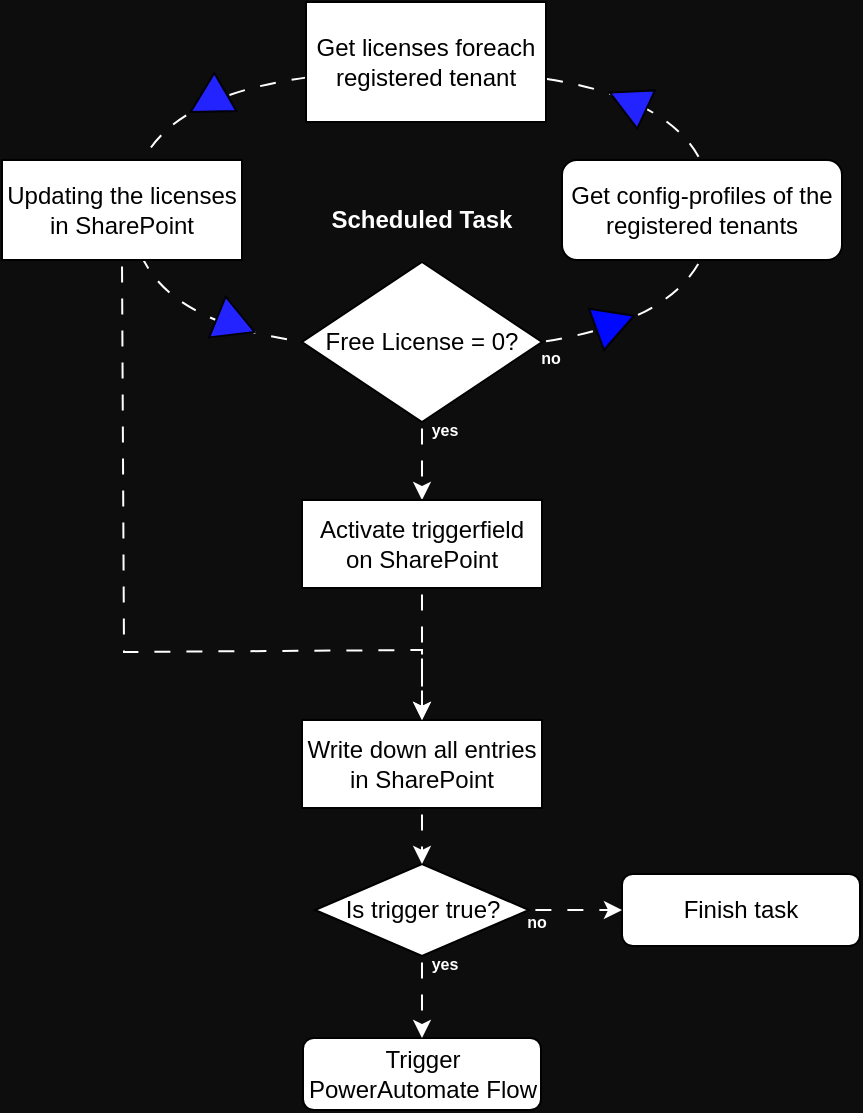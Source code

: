 <mxfile version="24.7.17">
  <diagram id="C5RBs43oDa-KdzZeNtuy" name="Page-1">
    <mxGraphModel dx="429" dy="301" grid="0" gridSize="10" guides="1" tooltips="1" connect="1" arrows="1" fold="1" page="1" pageScale="1" pageWidth="827" pageHeight="1169" background="#0D0D0D" math="0" shadow="0">
      <root>
        <mxCell id="WIyWlLk6GJQsqaUBKTNV-0" />
        <mxCell id="WIyWlLk6GJQsqaUBKTNV-1" parent="WIyWlLk6GJQsqaUBKTNV-0" />
        <mxCell id="TRhVpTu504Y6g3YR9_XL-5" value="" style="endArrow=none;html=1;rounded=0;entryX=0.485;entryY=0.996;entryDx=0;entryDy=0;edgeStyle=orthogonalEdgeStyle;curved=1;entryPerimeter=0;flowAnimation=1;dashed=1;dashPattern=8 8;fontColor=#000000;strokeColor=#FFFFFF;" edge="1" parent="WIyWlLk6GJQsqaUBKTNV-1">
          <mxGeometry width="50" height="50" relative="1" as="geometry">
            <mxPoint x="285" y="195.24" as="sourcePoint" />
            <mxPoint x="285" y="194.24" as="targetPoint" />
            <Array as="points">
              <mxPoint x="435" y="195.24" />
              <mxPoint x="435" y="55.24" />
              <mxPoint x="145" y="55.24" />
              <mxPoint x="145" y="194.24" />
            </Array>
          </mxGeometry>
        </mxCell>
        <mxCell id="UKSIkFMW9lo3r8ZqUjWu-0" value="&lt;b&gt;Scheduled Task&lt;/b&gt;" style="ellipse;whiteSpace=wrap;html=1;strokeColor=none;gradientColor=none;fillColor=none;fontColor=#FFFFFF;" parent="WIyWlLk6GJQsqaUBKTNV-1" vertex="1">
          <mxGeometry x="155" y="65.24" width="270" height="130" as="geometry" />
        </mxCell>
        <mxCell id="UKSIkFMW9lo3r8ZqUjWu-1" value="Free License = 0?" style="rhombus;whiteSpace=wrap;html=1;fillColor=#FFFFFF;fontColor=#000000;" parent="WIyWlLk6GJQsqaUBKTNV-1" vertex="1">
          <mxGeometry x="230" y="151" width="120" height="80" as="geometry" />
        </mxCell>
        <mxCell id="UKSIkFMW9lo3r8ZqUjWu-2" value="Get licenses foreach registered tenant" style="rounded=0;whiteSpace=wrap;html=1;fillColor=#FFFFFF;fontColor=#000000;" parent="WIyWlLk6GJQsqaUBKTNV-1" vertex="1">
          <mxGeometry x="232" y="21" width="120" height="60" as="geometry" />
        </mxCell>
        <mxCell id="UKSIkFMW9lo3r8ZqUjWu-3" value="Updating the licenses in SharePoint" style="rounded=0;whiteSpace=wrap;html=1;fillColor=#FFFFFF;fontColor=#000000;" parent="WIyWlLk6GJQsqaUBKTNV-1" vertex="1">
          <mxGeometry x="80" y="100" width="120" height="50" as="geometry" />
        </mxCell>
        <mxCell id="UKSIkFMW9lo3r8ZqUjWu-5" value="Get config-profiles of the registered tenants" style="rounded=1;whiteSpace=wrap;html=1;fillColor=#FFFFFF;fontColor=#000000;" parent="WIyWlLk6GJQsqaUBKTNV-1" vertex="1">
          <mxGeometry x="360" y="100" width="140" height="50" as="geometry" />
        </mxCell>
        <mxCell id="UKSIkFMW9lo3r8ZqUjWu-7" value="" style="verticalLabelPosition=bottom;verticalAlign=top;html=1;strokeWidth=1;shape=mxgraph.arrows2.arrow;dy=0.6;dx=40;notch=0;rotation=-20;strokeColor=#000008;fillColor=#0008FF;gradientColor=none;fillStyle=auto;" parent="WIyWlLk6GJQsqaUBKTNV-1" vertex="1">
          <mxGeometry x="376.63" y="170.24" width="20" height="22" as="geometry" />
        </mxCell>
        <mxCell id="UKSIkFMW9lo3r8ZqUjWu-8" value="" style="verticalLabelPosition=bottom;verticalAlign=top;html=1;strokeWidth=1;shape=mxgraph.arrows2.arrow;dy=0.6;dx=40;notch=0;rotation=-155;strokeColor=#000008;fillColor=#2323FF;gradientColor=none;fillStyle=auto;" parent="WIyWlLk6GJQsqaUBKTNV-1" vertex="1">
          <mxGeometry x="383" y="60" width="20" height="21" as="geometry" />
        </mxCell>
        <mxCell id="UKSIkFMW9lo3r8ZqUjWu-9" value="" style="verticalLabelPosition=bottom;verticalAlign=top;html=1;strokeWidth=1;shape=mxgraph.arrows2.arrow;dy=0.6;dx=40;notch=0;rotation=22;strokeColor=#000008;fillColor=#2323FF;gradientColor=none;fillStyle=auto;" parent="WIyWlLk6GJQsqaUBKTNV-1" vertex="1">
          <mxGeometry x="187" y="171.24" width="20" height="22" as="geometry" />
        </mxCell>
        <mxCell id="UKSIkFMW9lo3r8ZqUjWu-10" value="" style="verticalLabelPosition=bottom;verticalAlign=top;html=1;strokeWidth=1;shape=mxgraph.arrows2.arrow;dy=0.6;dx=40;notch=0;rotation=-210;strokeColor=#000008;fillColor=#2323FF;gradientColor=none;fillStyle=auto;" parent="WIyWlLk6GJQsqaUBKTNV-1" vertex="1">
          <mxGeometry x="173" y="60" width="20" height="22" as="geometry" />
        </mxCell>
        <mxCell id="TRhVpTu504Y6g3YR9_XL-6" value="&lt;font style=&quot;font-size: 8px;&quot;&gt;no&lt;/font&gt;" style="text;html=1;align=center;verticalAlign=middle;resizable=0;points=[];autosize=1;strokeColor=none;fillColor=none;fontStyle=1;fontColor=#FFFFFF;" vertex="1" parent="WIyWlLk6GJQsqaUBKTNV-1">
          <mxGeometry x="340" y="185" width="27" height="26" as="geometry" />
        </mxCell>
        <mxCell id="TRhVpTu504Y6g3YR9_XL-8" value="" style="endArrow=classic;html=1;rounded=0;exitX=0.5;exitY=1;exitDx=0;exitDy=0;entryX=0.5;entryY=0;entryDx=0;entryDy=0;flowAnimation=1;strokeColor=#FFFFFF;" edge="1" parent="WIyWlLk6GJQsqaUBKTNV-1" source="UKSIkFMW9lo3r8ZqUjWu-1" target="TRhVpTu504Y6g3YR9_XL-9">
          <mxGeometry width="50" height="50" relative="1" as="geometry">
            <mxPoint x="281" y="231" as="sourcePoint" />
            <mxPoint x="288" y="270" as="targetPoint" />
          </mxGeometry>
        </mxCell>
        <mxCell id="TRhVpTu504Y6g3YR9_XL-9" value="Activate triggerfield on SharePoint" style="rounded=0;whiteSpace=wrap;html=1;fillColor=#FFFFFF;fontColor=#030303;" vertex="1" parent="WIyWlLk6GJQsqaUBKTNV-1">
          <mxGeometry x="230" y="270" width="120" height="44" as="geometry" />
        </mxCell>
        <mxCell id="TRhVpTu504Y6g3YR9_XL-12" value="Write down all entries in SharePoint" style="rounded=0;whiteSpace=wrap;html=1;fillColor=#FFFFFF;fontColor=#030303;" vertex="1" parent="WIyWlLk6GJQsqaUBKTNV-1">
          <mxGeometry x="230" y="380" width="120" height="44" as="geometry" />
        </mxCell>
        <mxCell id="TRhVpTu504Y6g3YR9_XL-13" value="" style="endArrow=classic;html=1;rounded=0;exitX=0.5;exitY=1;exitDx=0;exitDy=0;entryX=0.5;entryY=0;entryDx=0;entryDy=0;flowAnimation=1;strokeColor=#FFFFFF;" edge="1" parent="WIyWlLk6GJQsqaUBKTNV-1" source="UKSIkFMW9lo3r8ZqUjWu-3" target="TRhVpTu504Y6g3YR9_XL-12">
          <mxGeometry width="50" height="50" relative="1" as="geometry">
            <mxPoint x="206" y="283" as="sourcePoint" />
            <mxPoint x="256" y="233" as="targetPoint" />
            <Array as="points">
              <mxPoint x="141" y="346" />
              <mxPoint x="290" y="345" />
            </Array>
          </mxGeometry>
        </mxCell>
        <mxCell id="TRhVpTu504Y6g3YR9_XL-14" value="" style="endArrow=classic;html=1;rounded=0;exitX=0.5;exitY=1;exitDx=0;exitDy=0;entryX=0.5;entryY=0;entryDx=0;entryDy=0;flowAnimation=1;strokeColor=#FFFFFF;" edge="1" parent="WIyWlLk6GJQsqaUBKTNV-1" source="TRhVpTu504Y6g3YR9_XL-9" target="TRhVpTu504Y6g3YR9_XL-12">
          <mxGeometry width="50" height="50" relative="1" as="geometry">
            <mxPoint x="206" y="283" as="sourcePoint" />
            <mxPoint x="256" y="233" as="targetPoint" />
          </mxGeometry>
        </mxCell>
        <mxCell id="TRhVpTu504Y6g3YR9_XL-15" value="&lt;font style=&quot;font-size: 8px;&quot;&gt;yes&lt;/font&gt;" style="text;html=1;align=center;verticalAlign=middle;resizable=0;points=[];autosize=1;strokeColor=none;fillColor=none;fontStyle=1;fontColor=#FFFFFF;" vertex="1" parent="WIyWlLk6GJQsqaUBKTNV-1">
          <mxGeometry x="286" y="221" width="30" height="26" as="geometry" />
        </mxCell>
        <mxCell id="TRhVpTu504Y6g3YR9_XL-17" value="Is trigger true?" style="rhombus;whiteSpace=wrap;html=1;fillColor=#FFFFFF;fontColor=#000000;" vertex="1" parent="WIyWlLk6GJQsqaUBKTNV-1">
          <mxGeometry x="236.5" y="452" width="107" height="46" as="geometry" />
        </mxCell>
        <mxCell id="TRhVpTu504Y6g3YR9_XL-18" value="" style="endArrow=classic;html=1;rounded=0;exitX=0.5;exitY=1;exitDx=0;exitDy=0;entryX=0.5;entryY=0;entryDx=0;entryDy=0;flowAnimation=1;strokeColor=#FFFFFF;" edge="1" parent="WIyWlLk6GJQsqaUBKTNV-1" source="TRhVpTu504Y6g3YR9_XL-12" target="TRhVpTu504Y6g3YR9_XL-17">
          <mxGeometry width="50" height="50" relative="1" as="geometry">
            <mxPoint x="300" y="324" as="sourcePoint" />
            <mxPoint x="300" y="390" as="targetPoint" />
          </mxGeometry>
        </mxCell>
        <mxCell id="TRhVpTu504Y6g3YR9_XL-19" value="&lt;font style=&quot;font-size: 8px;&quot;&gt;no&lt;/font&gt;" style="text;html=1;align=center;verticalAlign=middle;resizable=0;points=[];autosize=1;strokeColor=none;fillColor=none;fontStyle=1;fontColor=#FFFFFF;" vertex="1" parent="WIyWlLk6GJQsqaUBKTNV-1">
          <mxGeometry x="333" y="467" width="27" height="26" as="geometry" />
        </mxCell>
        <mxCell id="TRhVpTu504Y6g3YR9_XL-20" value="&lt;font style=&quot;font-size: 8px;&quot;&gt;yes&lt;/font&gt;" style="text;html=1;align=center;verticalAlign=middle;resizable=0;points=[];autosize=1;strokeColor=none;fillColor=none;fontStyle=1;fontColor=#FFFFFF;" vertex="1" parent="WIyWlLk6GJQsqaUBKTNV-1">
          <mxGeometry x="286" y="488" width="30" height="26" as="geometry" />
        </mxCell>
        <mxCell id="TRhVpTu504Y6g3YR9_XL-21" value="Trigger PowerAutomate Flow" style="rounded=1;whiteSpace=wrap;html=1;labelBackgroundColor=none;fillColor=#FFFFFF;fontColor=#000000;" vertex="1" parent="WIyWlLk6GJQsqaUBKTNV-1">
          <mxGeometry x="230.5" y="539" width="119" height="36" as="geometry" />
        </mxCell>
        <mxCell id="TRhVpTu504Y6g3YR9_XL-22" value="&lt;div&gt;Finish task&lt;/div&gt;" style="rounded=1;whiteSpace=wrap;html=1;labelBackgroundColor=none;fillColor=#FFFFFF;fontColor=#000000;" vertex="1" parent="WIyWlLk6GJQsqaUBKTNV-1">
          <mxGeometry x="390" y="457" width="119" height="36" as="geometry" />
        </mxCell>
        <mxCell id="TRhVpTu504Y6g3YR9_XL-23" value="" style="endArrow=classic;html=1;rounded=0;exitX=1;exitY=0.5;exitDx=0;exitDy=0;entryX=0;entryY=0.5;entryDx=0;entryDy=0;flowAnimation=1;strokeColor=#FFFFFF;" edge="1" parent="WIyWlLk6GJQsqaUBKTNV-1" source="TRhVpTu504Y6g3YR9_XL-17" target="TRhVpTu504Y6g3YR9_XL-22">
          <mxGeometry width="50" height="50" relative="1" as="geometry">
            <mxPoint x="300" y="324" as="sourcePoint" />
            <mxPoint x="300" y="390" as="targetPoint" />
          </mxGeometry>
        </mxCell>
        <mxCell id="TRhVpTu504Y6g3YR9_XL-24" value="" style="endArrow=classic;html=1;rounded=0;exitX=0.5;exitY=1;exitDx=0;exitDy=0;entryX=0.5;entryY=0;entryDx=0;entryDy=0;flowAnimation=1;strokeColor=#FFFFFF;" edge="1" parent="WIyWlLk6GJQsqaUBKTNV-1" source="TRhVpTu504Y6g3YR9_XL-17" target="TRhVpTu504Y6g3YR9_XL-21">
          <mxGeometry width="50" height="50" relative="1" as="geometry">
            <mxPoint x="354" y="485" as="sourcePoint" />
            <mxPoint x="400" y="485" as="targetPoint" />
          </mxGeometry>
        </mxCell>
      </root>
    </mxGraphModel>
  </diagram>
</mxfile>
